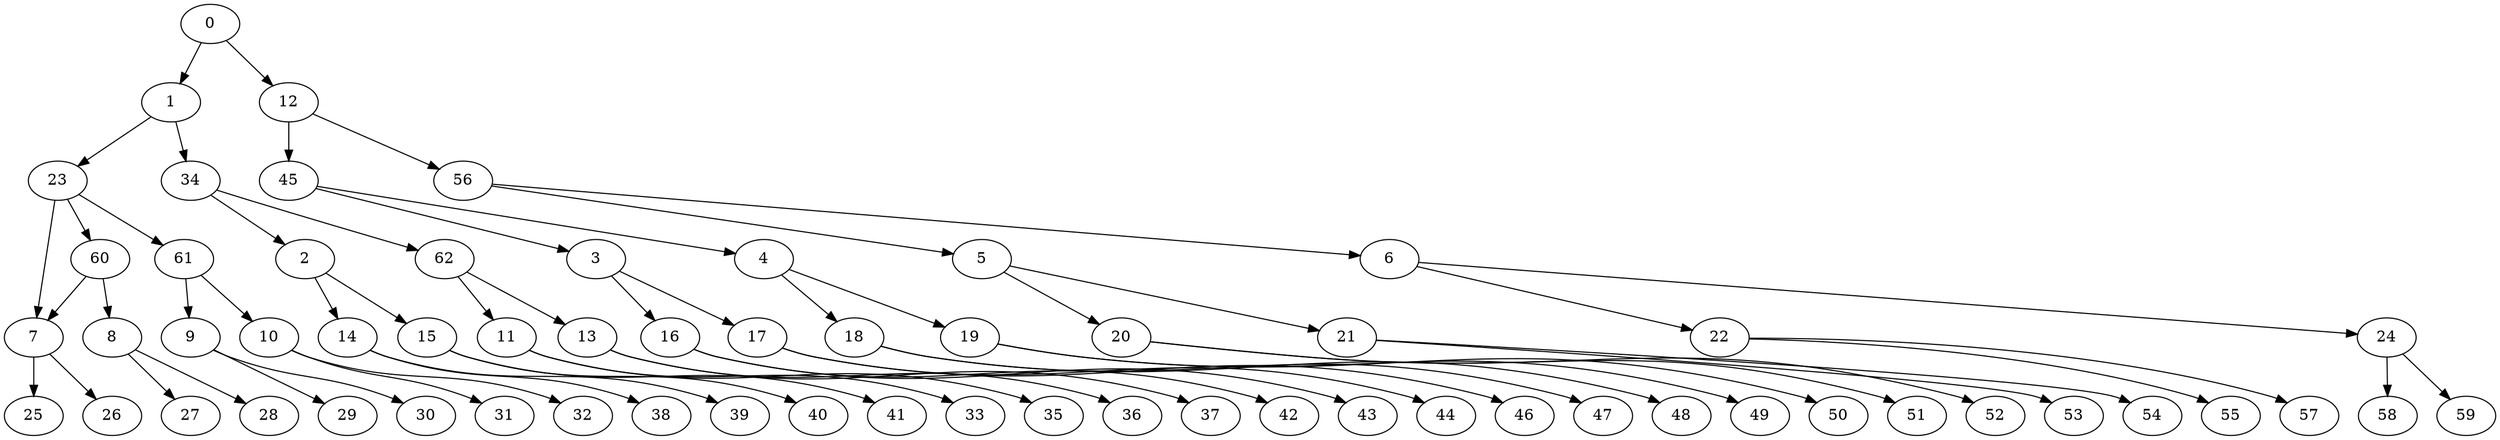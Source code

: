 digraph g {
0;
1;
2;
3;
4;
5;
6;
7;
8;
9;
10;
11;
12;
13;
14;
15;
16;
17;
18;
19;
20;
21;
22;
23;
24;
25;
26;
27;
28;
29;
30;
31;
32;
33;
34;
35;
36;
37;
38;
39;
40;
41;
42;
43;
44;
45;
46;
47;
48;
49;
50;
51;
52;
53;
54;
55;
56;
57;
58;
59;
60;
61;
62;
0 -> 1 [weight=0];
0 -> 12 [weight=0];
1 -> 23 [weight=0];
1 -> 34 [weight=0];
2 -> 14 [weight=0];
2 -> 15 [weight=0];
3 -> 16 [weight=0];
3 -> 17 [weight=0];
4 -> 18 [weight=0];
4 -> 19 [weight=0];
5 -> 20 [weight=0];
5 -> 21 [weight=0];
6 -> 22 [weight=0];
6 -> 24 [weight=0];
7 -> 25 [weight=0];
7 -> 26 [weight=0];
8 -> 27 [weight=0];
8 -> 28 [weight=0];
9 -> 29 [weight=0];
9 -> 30 [weight=0];
10 -> 31 [weight=0];
10 -> 32 [weight=0];
11 -> 33 [weight=0];
11 -> 35 [weight=0];
12 -> 45 [weight=1];
12 -> 56 [weight=0];
13 -> 36 [weight=0];
13 -> 37 [weight=0];
14 -> 38 [weight=0];
14 -> 39 [weight=0];
15 -> 40 [weight=0];
15 -> 41 [weight=0];
16 -> 42 [weight=0];
16 -> 43 [weight=0];
17 -> 44 [weight=0];
17 -> 46 [weight=0];
18 -> 47 [weight=0];
18 -> 48 [weight=0];
19 -> 49 [weight=0];
19 -> 50 [weight=0];
20 -> 51 [weight=0];
20 -> 52 [weight=0];
21 -> 53 [weight=0];
21 -> 54 [weight=0];
22 -> 55 [weight=0];
22 -> 57 [weight=0];
23 -> 60 [weight=0];
23 -> 61 [weight=0];
23 -> 7 [weight=0];
24 -> 58 [weight=0];
24 -> 59 [weight=0];
34 -> 62 [weight=0];
34 -> 2 [weight=0];
45 -> 3 [weight=0];
45 -> 4 [weight=0];
56 -> 5 [weight=0];
56 -> 6 [weight=0];
60 -> 7 [weight=0];
60 -> 8 [weight=0];
61 -> 9 [weight=0];
61 -> 10 [weight=0];
62 -> 11 [weight=0];
62 -> 13 [weight=0];
}

